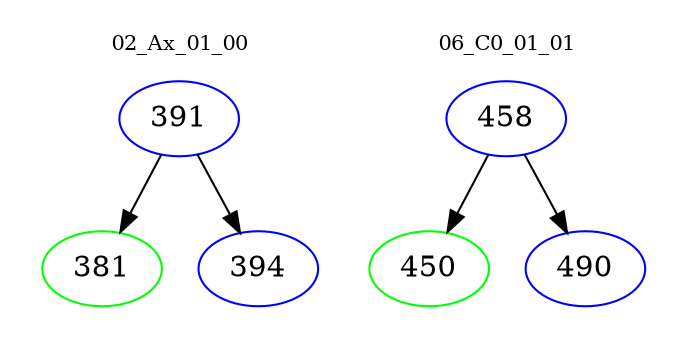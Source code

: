 digraph{
subgraph cluster_0 {
color = white
label = "02_Ax_01_00";
fontsize=10;
T0_391 [label="391", color="blue"]
T0_391 -> T0_381 [color="black"]
T0_381 [label="381", color="green"]
T0_391 -> T0_394 [color="black"]
T0_394 [label="394", color="blue"]
}
subgraph cluster_1 {
color = white
label = "06_C0_01_01";
fontsize=10;
T1_458 [label="458", color="blue"]
T1_458 -> T1_450 [color="black"]
T1_450 [label="450", color="green"]
T1_458 -> T1_490 [color="black"]
T1_490 [label="490", color="blue"]
}
}
